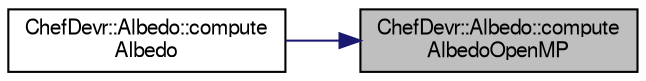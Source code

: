 digraph "ChefDevr::Albedo::computeAlbedoOpenMP"
{
 // LATEX_PDF_SIZE
  edge [fontname="FreeSans",fontsize="10",labelfontname="FreeSans",labelfontsize="10"];
  node [fontname="FreeSans",fontsize="10",shape=record];
  rankdir="RL";
  Node8 [label="ChefDevr::Albedo::compute\lAlbedoOpenMP",height=0.2,width=0.4,color="black", fillcolor="grey75", style="filled", fontcolor="black",tooltip="Computes the albedo of a BRDF in parallel with OpenMP."];
  Node8 -> Node9 [dir="back",color="midnightblue",fontsize="10",style="solid",fontname="FreeSans"];
  Node9 [label="ChefDevr::Albedo::compute\lAlbedo",height=0.2,width=0.4,color="black", fillcolor="white", style="filled",URL="$class_chef_devr_1_1_albedo.html#acbd6130df193787003bd6528406761fc",tooltip="Computes the albedo of a BRDF."];
}
